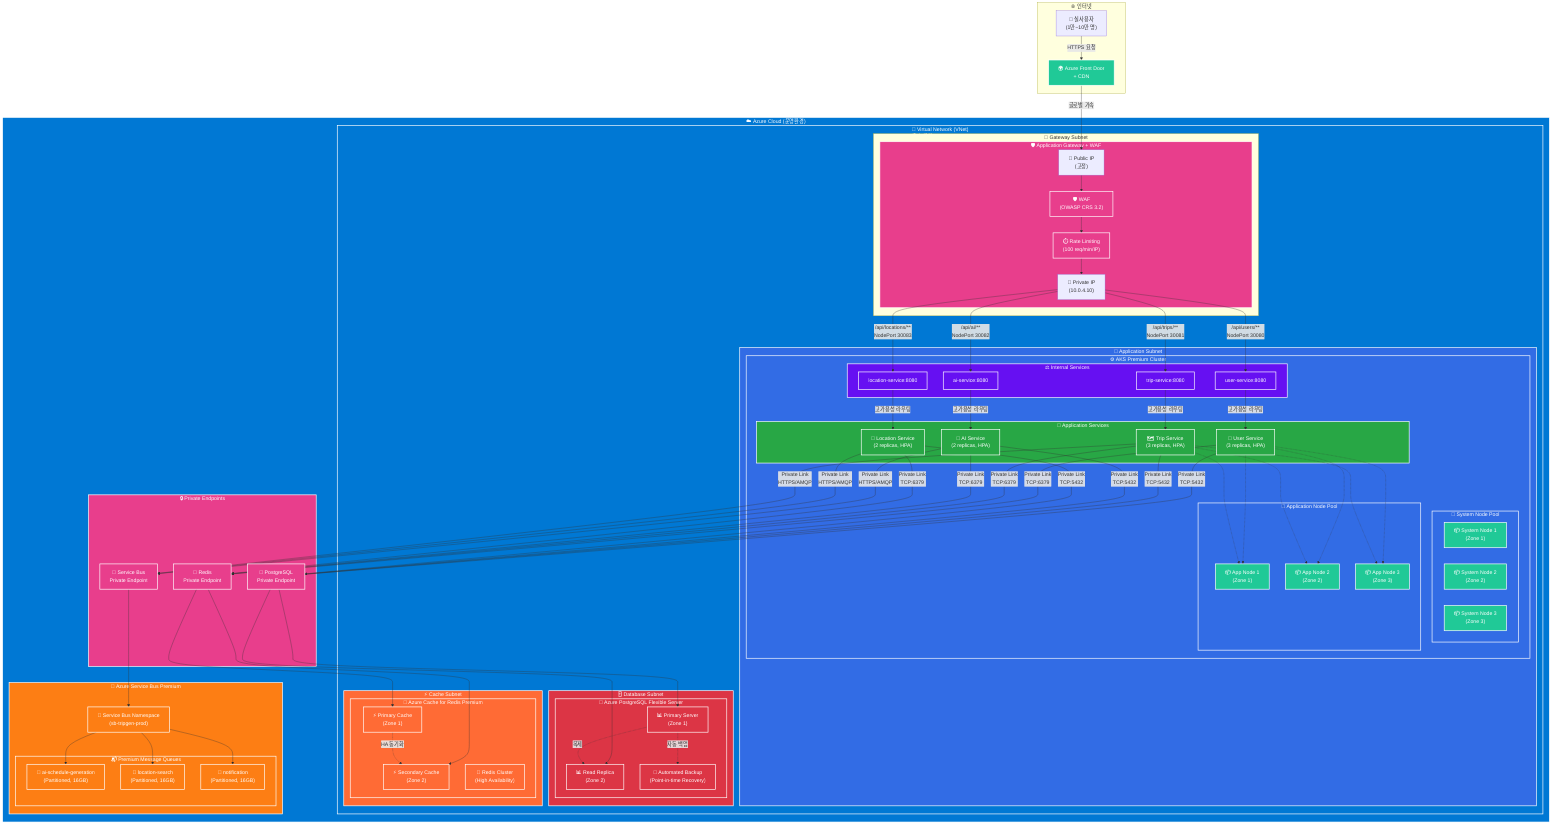 graph TB
    %% 운영환경 네트워크 다이어그램
    %% AI 기반 여행 일정 생성 서비스 - 운영환경

    %% 외부 영역
    subgraph Internet["🌐 인터넷"]
        Users["👥 실사용자<br/>(1만~10만 명)"]
        CDN["🌍 Azure Front Door<br/>+ CDN"]
    end

    %% Azure 클라우드 영역
    subgraph AzureCloud["☁️ Azure Cloud (운영환경)"]
        
        %% Virtual Network
        subgraph VNet["🏢 Virtual Network (VNet)<br/>주소 공간: 10.0.0.0/16"]
            
            %% Gateway Subnet
            subgraph GatewaySubnet["🚪 Gateway Subnet<br/>10.0.4.0/24"]
                subgraph AppGateway["🛡️ Application Gateway + WAF"]
                    PublicIP["📍 Public IP<br/>(고정)"]
                    PrivateIP["📍 Private IP<br/>(10.0.4.10)"]
                    WAF["🛡️ WAF<br/>(OWASP CRS 3.2)"]
                    RateLimiter["⏱️ Rate Limiting<br/>(100 req/min/IP)"]
                end
            end
            
            %% Application Subnet
            subgraph AppSubnet["🎯 Application Subnet<br/>10.0.1.0/24"]
                
                %% AKS 클러스터
                subgraph AKSCluster["⚙️ AKS Premium Cluster<br/>(Multi-Zone)"]
                    
                    %% System Node Pool
                    subgraph SystemNodes["🔧 System Node Pool"]
                        SystemNode1["📦 System Node 1<br/>(Zone 1)"]
                        SystemNode2["📦 System Node 2<br/>(Zone 2)"]
                        SystemNode3["📦 System Node 3<br/>(Zone 3)"]
                    end
                    
                    %% Application Node Pool
                    subgraph AppNodes["🚀 Application Node Pool"]
                        AppNode1["📦 App Node 1<br/>(Zone 1)"]
                        AppNode2["📦 App Node 2<br/>(Zone 2)"]
                        AppNode3["📦 App Node 3<br/>(Zone 3)"]
                    end
                    
                    %% Application Services (High Availability)
                    subgraph AppServices["🚀 Application Services"]
                        UserServiceHA["👤 User Service<br/>(3 replicas, HPA)"]
                        TripServiceHA["🗺️ Trip Service<br/>(3 replicas, HPA)"]
                        AIServiceHA["🤖 AI Service<br/>(2 replicas, HPA)"]
                        LocationServiceHA["📍 Location Service<br/>(2 replicas, HPA)"]
                    end
                    
                    %% Internal Load Balancer
                    subgraph InternalLB["⚖️ Internal Services"]
                        UserServiceLB["user-service:8080"]
                        TripServiceLB["trip-service:8080"]
                        AIServiceLB["ai-service:8080"]
                        LocationServiceLB["location-service:8080"]
                    end
                end
            end
            
            %% Database Subnet
            subgraph DBSubnet["🗄️ Database Subnet<br/>10.0.2.0/24"]
                subgraph AzurePostgreSQL["🐘 Azure PostgreSQL Flexible Server"]
                    PGPrimary["📊 Primary Server<br/>(Zone 1)"]
                    PGSecondary["📊 Read Replica<br/>(Zone 2)"]
                    PGBackup["💾 Automated Backup<br/>(Point-in-time Recovery)"]
                end
            end
            
            %% Cache Subnet
            subgraph CacheSubnet["⚡ Cache Subnet<br/>10.0.3.0/24"]
                subgraph AzureRedis["🔴 Azure Cache for Redis Premium"]
                    RedisPrimary["⚡ Primary Cache<br/>(Zone 1)"]
                    RedisSecondary["⚡ Secondary Cache<br/>(Zone 2)"]
                    RedisCluster["🔗 Redis Cluster<br/>(High Availability)"]
                end
            end
        end
        
        %% Service Bus (Premium)
        subgraph ServiceBus["📨 Azure Service Bus Premium"]
            ServiceBusHA["📮 Service Bus Namespace<br/>(sb-tripgen-prod)"]
            
            subgraph QueuesHA["📬 Premium Message Queues"]
                AIQueueHA["🤖 ai-schedule-generation<br/>(Partitioned, 16GB)"]
                LocationQueueHA["📍 location-search<br/>(Partitioned, 16GB)"]
                NotificationQueueHA["🔔 notification<br/>(Partitioned, 16GB)"]
            end
        end
        
        %% Private Endpoints
        subgraph PrivateEndpoints["🔒 Private Endpoints"]
            PGPrivateEndpoint["🔐 PostgreSQL<br/>Private Endpoint"]
            RedisPrivateEndpoint["🔐 Redis<br/>Private Endpoint"]
            ServiceBusPrivateEndpoint["🔐 Service Bus<br/>Private Endpoint"]
        end
    end

    %% 네트워크 연결 관계

    %% 외부에서 Azure로의 접근
    Users -->|"HTTPS 요청"| CDN
    CDN -->|"글로벌 가속"| PublicIP

    %% Application Gateway 내부 흐름
    PublicIP --> WAF
    WAF --> RateLimiter
    RateLimiter --> PrivateIP

    %% Application Gateway에서 AKS로
    PrivateIP -->|"/api/users/**<br/>NodePort 30080"| UserServiceLB
    PrivateIP -->|"/api/trips/**<br/>NodePort 30081"| TripServiceLB
    PrivateIP -->|"/api/ai/**<br/>NodePort 30082"| AIServiceLB
    PrivateIP -->|"/api/locations/**<br/>NodePort 30083"| LocationServiceLB

    %% Load Balancer에서 실제 서비스로
    UserServiceLB -->|"고가용성 라우팅"| UserServiceHA
    TripServiceLB -->|"고가용성 라우팅"| TripServiceHA
    AIServiceLB -->|"고가용성 라우팅"| AIServiceHA
    LocationServiceLB -->|"고가용성 라우팅"| LocationServiceHA

    %% 서비스 배치 (Multi-Zone)
    UserServiceHA -.-> AppNode1
    UserServiceHA -.-> AppNode2
    UserServiceHA -.-> AppNode3
    
    TripServiceHA -.-> AppNode1
    TripServiceHA -.-> AppNode2
    TripServiceHA -.-> AppNode3

    %% Application Services에서 Database로 (Private Endpoint)
    UserServiceHA -->|"Private Link<br/>TCP:5432"| PGPrivateEndpoint
    TripServiceHA -->|"Private Link<br/>TCP:5432"| PGPrivateEndpoint
    AIServiceHA -->|"Private Link<br/>TCP:5432"| PGPrivateEndpoint
    LocationServiceHA -->|"Private Link<br/>TCP:5432"| PGPrivateEndpoint

    %% Private Endpoint에서 실제 서비스로
    PGPrivateEndpoint --> PGPrimary
    PGPrivateEndpoint --> PGSecondary

    %% Application Services에서 Cache로 (Private Endpoint)
    UserServiceHA -->|"Private Link<br/>TCP:6379"| RedisPrivateEndpoint
    TripServiceHA -->|"Private Link<br/>TCP:6379"| RedisPrivateEndpoint
    AIServiceHA -->|"Private Link<br/>TCP:6379"| RedisPrivateEndpoint
    LocationServiceHA -->|"Private Link<br/>TCP:6379"| RedisPrivateEndpoint

    %% Private Endpoint에서 Redis로
    RedisPrivateEndpoint --> RedisPrimary
    RedisPrivateEndpoint --> RedisSecondary

    %% High Availability 연결
    PGPrimary -.->|"복제"| PGSecondary
    RedisPrimary -.->|"HA 동기화"| RedisSecondary
    PGPrimary -.->|"자동 백업"| PGBackup

    %% Service Bus 연결 (Private Endpoint)
    AIServiceHA -->|"Private Link<br/>HTTPS/AMQP"| ServiceBusPrivateEndpoint
    LocationServiceHA -->|"Private Link<br/>HTTPS/AMQP"| ServiceBusPrivateEndpoint
    TripServiceHA -->|"Private Link<br/>HTTPS/AMQP"| ServiceBusPrivateEndpoint

    ServiceBusPrivateEndpoint --> ServiceBusHA
    ServiceBusHA --> AIQueueHA
    ServiceBusHA --> LocationQueueHA
    ServiceBusHA --> NotificationQueueHA

    %% 스타일 정의
    classDef azureStyle fill:#0078D4,stroke:#fff,stroke-width:2px,color:#fff
    classDef k8sStyle fill:#326CE5,stroke:#fff,stroke-width:2px,color:#fff
    classDef appStyle fill:#28A745,stroke:#fff,stroke-width:2px,color:#fff
    classDef dbStyle fill:#DC3545,stroke:#fff,stroke-width:2px,color:#fff
    classDef cacheStyle fill:#FF6B35,stroke:#fff,stroke-width:2px,color:#fff
    classDef serviceStyle fill:#6610F2,stroke:#fff,stroke-width:2px,color:#fff
    classDef queueStyle fill:#FD7E14,stroke:#fff,stroke-width:2px,color:#fff
    classDef securityStyle fill:#E83E8C,stroke:#fff,stroke-width:2px,color:#fff
    classDef haStyle fill:#20C997,stroke:#fff,stroke-width:2px,color:#fff

    %% 스타일 적용
    class AzureCloud,VNet azureStyle
    class AKSCluster,AppSubnet,SystemNodes,AppNodes k8sStyle
    class AppServices,UserServiceHA,TripServiceHA,AIServiceHA,LocationServiceHA appStyle
    class DBSubnet,AzurePostgreSQL,PGPrimary,PGSecondary,PGBackup dbStyle
    class CacheSubnet,AzureRedis,RedisPrimary,RedisSecondary,RedisCluster cacheStyle
    class InternalLB,UserServiceLB,TripServiceLB,AIServiceLB,LocationServiceLB serviceStyle
    class ServiceBus,ServiceBusHA,QueuesHA,AIQueueHA,LocationQueueHA,NotificationQueueHA queueStyle
    class AppGateway,WAF,RateLimiter,PrivateEndpoints,PGPrivateEndpoint,RedisPrivateEndpoint,ServiceBusPrivateEndpoint securityStyle
    class CDN,SystemNode1,SystemNode2,SystemNode3,AppNode1,AppNode2,AppNode3 haStyle